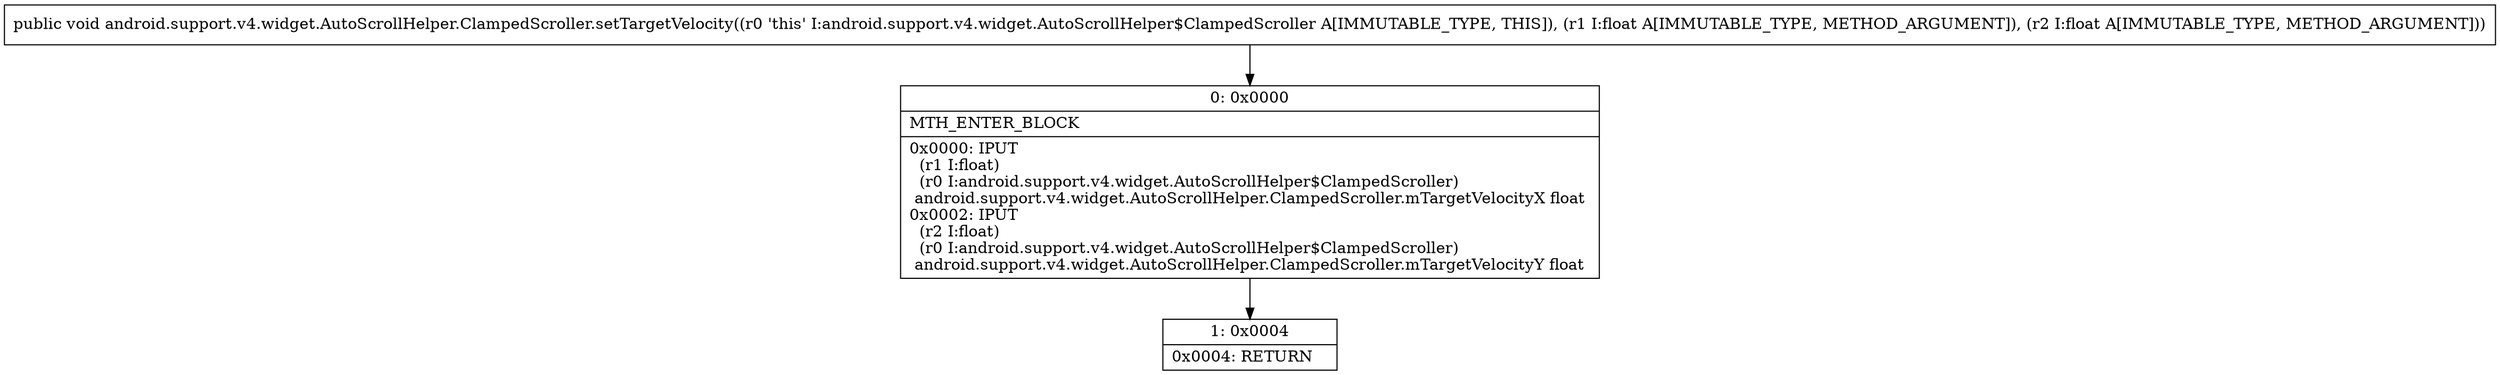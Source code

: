 digraph "CFG forandroid.support.v4.widget.AutoScrollHelper.ClampedScroller.setTargetVelocity(FF)V" {
Node_0 [shape=record,label="{0\:\ 0x0000|MTH_ENTER_BLOCK\l|0x0000: IPUT  \l  (r1 I:float)\l  (r0 I:android.support.v4.widget.AutoScrollHelper$ClampedScroller)\l android.support.v4.widget.AutoScrollHelper.ClampedScroller.mTargetVelocityX float \l0x0002: IPUT  \l  (r2 I:float)\l  (r0 I:android.support.v4.widget.AutoScrollHelper$ClampedScroller)\l android.support.v4.widget.AutoScrollHelper.ClampedScroller.mTargetVelocityY float \l}"];
Node_1 [shape=record,label="{1\:\ 0x0004|0x0004: RETURN   \l}"];
MethodNode[shape=record,label="{public void android.support.v4.widget.AutoScrollHelper.ClampedScroller.setTargetVelocity((r0 'this' I:android.support.v4.widget.AutoScrollHelper$ClampedScroller A[IMMUTABLE_TYPE, THIS]), (r1 I:float A[IMMUTABLE_TYPE, METHOD_ARGUMENT]), (r2 I:float A[IMMUTABLE_TYPE, METHOD_ARGUMENT])) }"];
MethodNode -> Node_0;
Node_0 -> Node_1;
}


